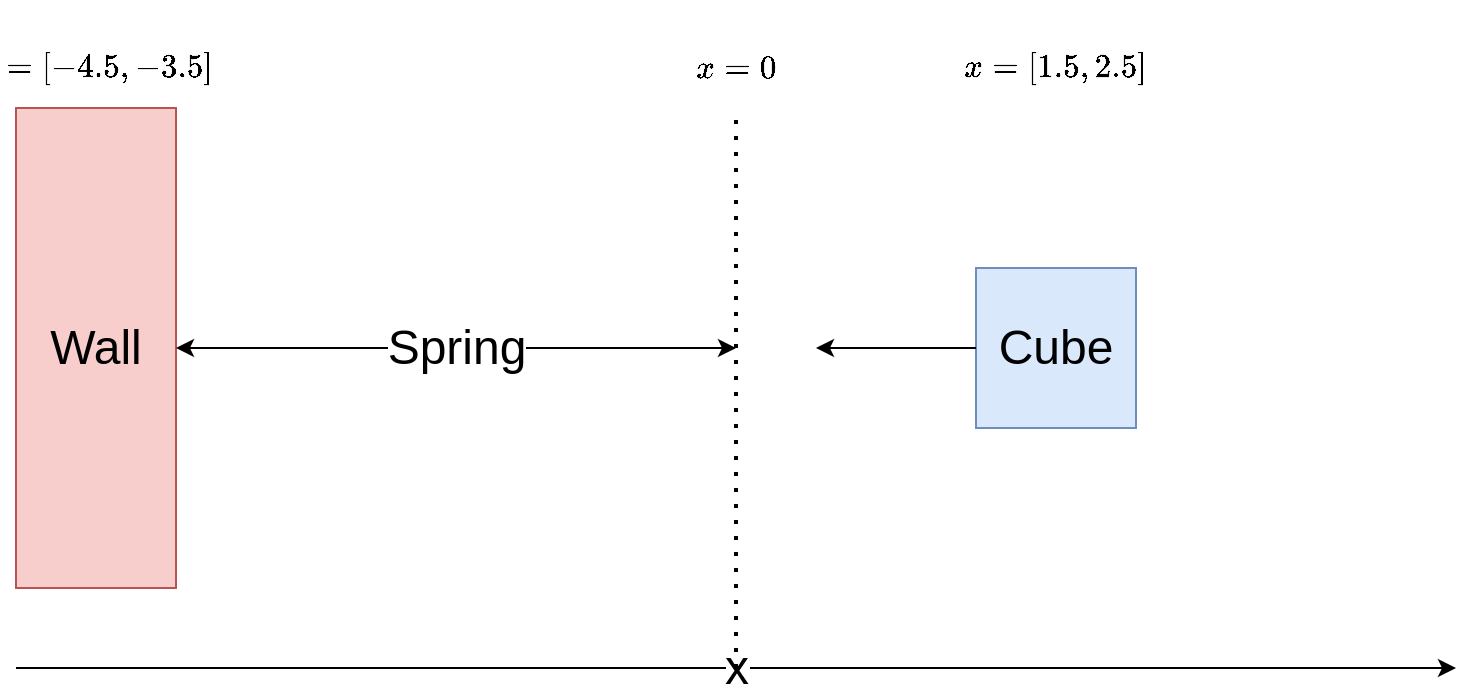 <mxfile version="13.9.5" type="device"><diagram id="3FjcQHh3Njq7oxqK3ZFE" name="Page-1"><mxGraphModel dx="1185" dy="693" grid="1" gridSize="10" guides="1" tooltips="1" connect="1" arrows="1" fold="1" page="1" pageScale="1" pageWidth="850" pageHeight="1100" math="1" shadow="0"><root><mxCell id="0"/><mxCell id="1" parent="0"/><mxCell id="a0ogiVvv-4576g_LamyR-1" value="Wall" style="rounded=0;whiteSpace=wrap;html=1;fillColor=#f8cecc;strokeColor=#b85450;fontSize=24;" parent="1" vertex="1"><mxGeometry x="80" y="160" width="80" height="240" as="geometry"/></mxCell><mxCell id="a0ogiVvv-4576g_LamyR-2" value="Spring" style="endArrow=classic;startArrow=classic;html=1;fontSize=24;" parent="1" source="a0ogiVvv-4576g_LamyR-1" edge="1"><mxGeometry width="50" height="50" relative="1" as="geometry"><mxPoint x="210" y="340" as="sourcePoint"/><mxPoint x="440" y="280" as="targetPoint"/></mxGeometry></mxCell><mxCell id="a0ogiVvv-4576g_LamyR-3" value="&lt;font style=&quot;font-size: 24px;&quot;&gt;Cube&lt;/font&gt;" style="whiteSpace=wrap;html=1;aspect=fixed;fillColor=#dae8fc;strokeColor=#6c8ebf;fontSize=24;" parent="1" vertex="1"><mxGeometry x="560" y="240" width="80" height="80" as="geometry"/></mxCell><mxCell id="a0ogiVvv-4576g_LamyR-4" value="x" style="endArrow=classic;html=1;fontSize=24;" parent="1" edge="1"><mxGeometry width="50" height="50" relative="1" as="geometry"><mxPoint x="80" y="440" as="sourcePoint"/><mxPoint x="800" y="440" as="targetPoint"/></mxGeometry></mxCell><mxCell id="a0ogiVvv-4576g_LamyR-6" value="" style="endArrow=none;dashed=1;html=1;dashPattern=1 3;strokeWidth=2;fontSize=24;fontColor=#CCCCCC;" parent="1" edge="1"><mxGeometry width="50" height="50" relative="1" as="geometry"><mxPoint x="440" y="440" as="sourcePoint"/><mxPoint x="440" y="160" as="targetPoint"/></mxGeometry></mxCell><mxCell id="a0ogiVvv-4576g_LamyR-7" value="$$ x= 0 $$" style="text;html=1;strokeColor=none;fillColor=none;align=center;verticalAlign=middle;whiteSpace=wrap;rounded=0;fontSize=14;" parent="1" vertex="1"><mxGeometry x="420" y="130" width="40" height="20" as="geometry"/></mxCell><mxCell id="a0ogiVvv-4576g_LamyR-8" value="$$ x= [-4.5,-3.5]$$" style="text;html=1;strokeColor=none;fillColor=none;align=center;verticalAlign=middle;whiteSpace=wrap;rounded=0;fontSize=14;" parent="1" vertex="1"><mxGeometry x="100" y="130" width="40" height="20" as="geometry"/></mxCell><mxCell id="a0ogiVvv-4576g_LamyR-9" value="$$ x= [1.5, 2.5] $$" style="text;html=1;strokeColor=none;fillColor=none;align=center;verticalAlign=middle;whiteSpace=wrap;rounded=0;fontSize=14;" parent="1" vertex="1"><mxGeometry x="580" y="130" width="40" height="20" as="geometry"/></mxCell><mxCell id="a0ogiVvv-4576g_LamyR-10" value="" style="endArrow=classic;html=1;fontSize=14;exitX=0;exitY=0.5;exitDx=0;exitDy=0;" parent="1" source="a0ogiVvv-4576g_LamyR-3" edge="1"><mxGeometry width="50" height="50" relative="1" as="geometry"><mxPoint x="490" y="320" as="sourcePoint"/><mxPoint x="480" y="280" as="targetPoint"/></mxGeometry></mxCell></root></mxGraphModel></diagram></mxfile>